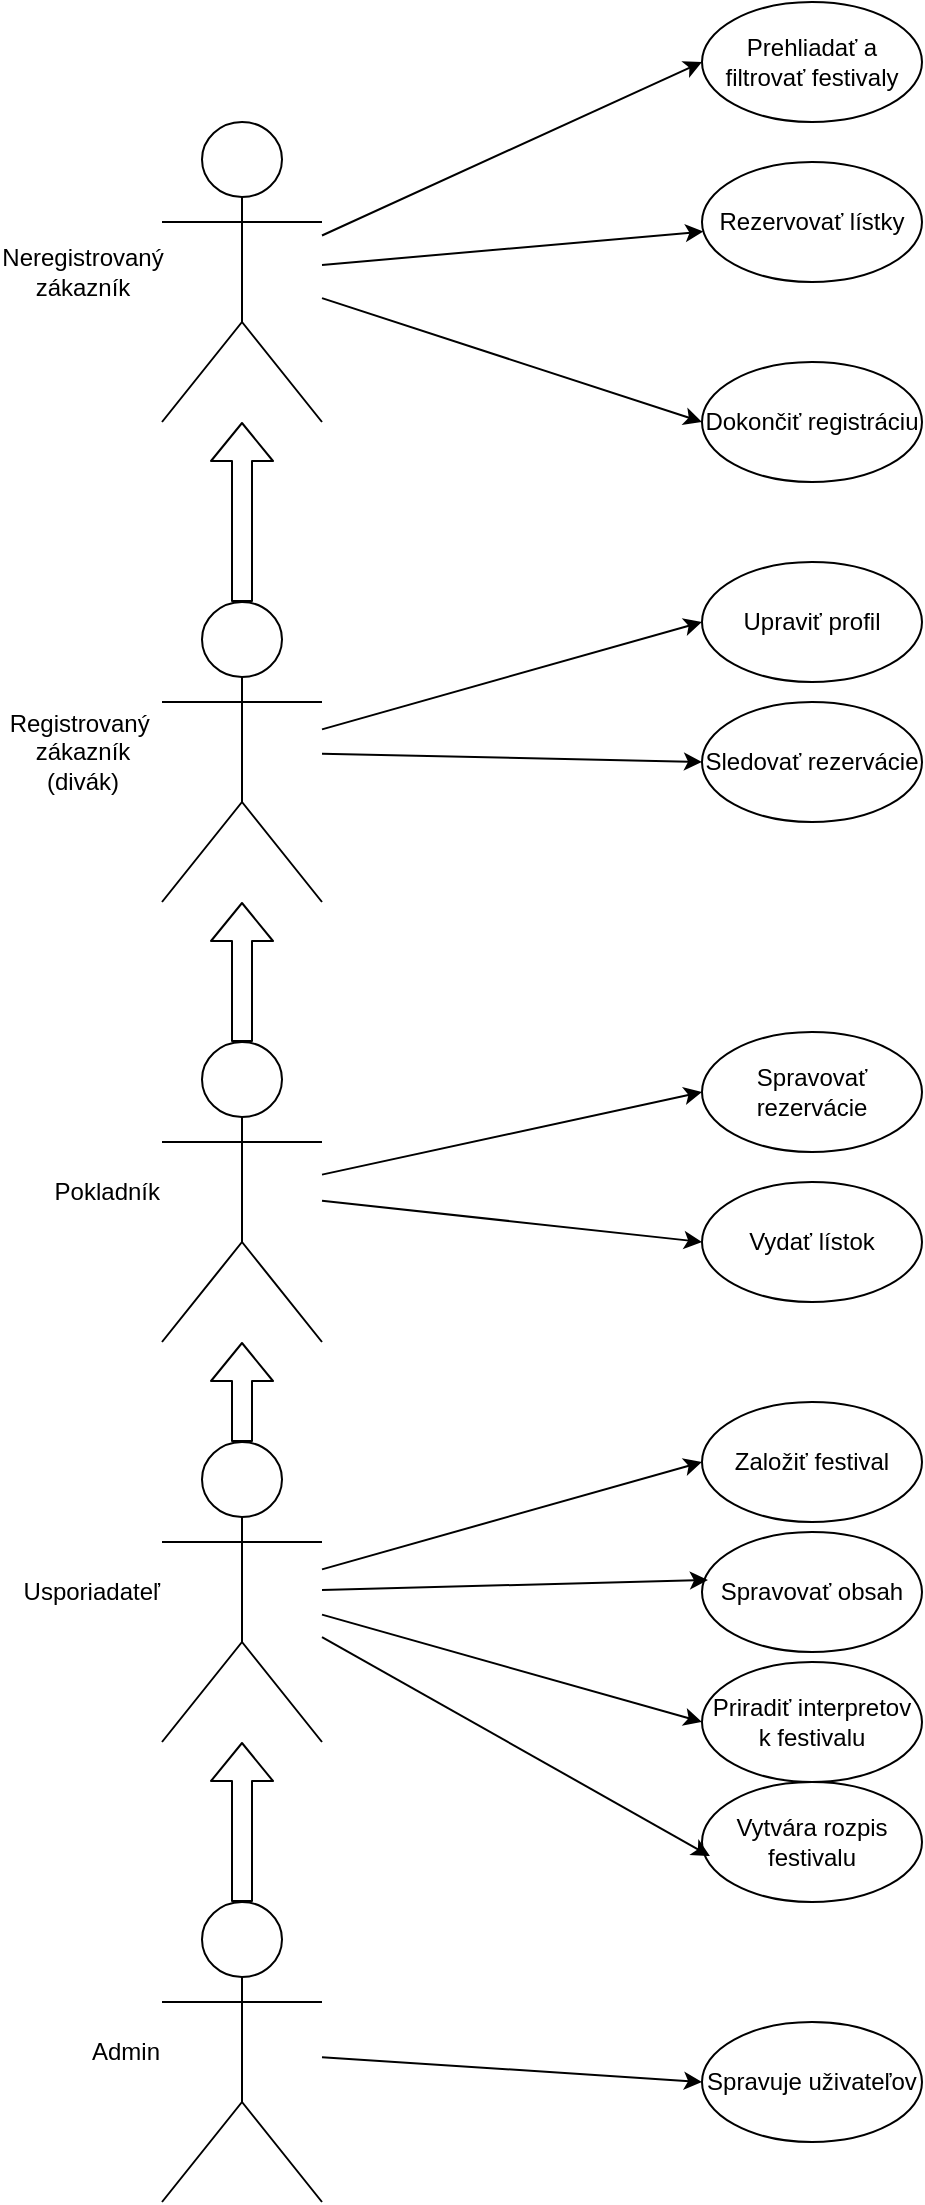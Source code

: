 <mxfile version="13.7.7" type="github">
  <diagram id="TBFkNftx24fe7RJvOcVh" name="Page-1">
    <mxGraphModel dx="2310" dy="829" grid="1" gridSize="10" guides="1" tooltips="1" connect="1" arrows="1" fold="1" page="1" pageScale="1" pageWidth="827" pageHeight="1169" math="0" shadow="0">
      <root>
        <mxCell id="0" />
        <mxCell id="1" parent="0" />
        <mxCell id="Lyld_AOpsj0X_feWxoig-1" value="Admin" style="shape=umlActor;verticalLabelPosition=middle;verticalAlign=middle;html=1;outlineConnect=0;labelPosition=left;align=right;" vertex="1" parent="1">
          <mxGeometry x="80" y="960" width="80" height="150" as="geometry" />
        </mxCell>
        <mxCell id="Lyld_AOpsj0X_feWxoig-2" value="Usporiadateľ" style="shape=umlActor;verticalLabelPosition=middle;verticalAlign=middle;html=1;outlineConnect=0;labelPosition=left;align=right;" vertex="1" parent="1">
          <mxGeometry x="80" y="730" width="80" height="150" as="geometry" />
        </mxCell>
        <mxCell id="Lyld_AOpsj0X_feWxoig-3" value="Pokladník" style="shape=umlActor;verticalLabelPosition=middle;verticalAlign=middle;html=1;outlineConnect=0;labelPosition=left;align=right;" vertex="1" parent="1">
          <mxGeometry x="80" y="530" width="80" height="150" as="geometry" />
        </mxCell>
        <mxCell id="Lyld_AOpsj0X_feWxoig-4" value="&lt;div&gt;&lt;span&gt;Registrovaný&amp;nbsp;&lt;/span&gt;&lt;/div&gt;zákazník&lt;br&gt;(divák)" style="shape=umlActor;verticalLabelPosition=middle;verticalAlign=middle;html=1;outlineConnect=0;labelPosition=left;align=center;" vertex="1" parent="1">
          <mxGeometry x="80" y="310" width="80" height="150" as="geometry" />
        </mxCell>
        <mxCell id="Lyld_AOpsj0X_feWxoig-5" value="Neregistrovaný &lt;br&gt;zákazník" style="shape=umlActor;verticalLabelPosition=middle;verticalAlign=middle;html=1;outlineConnect=0;labelPosition=left;align=center;" vertex="1" parent="1">
          <mxGeometry x="80" y="70" width="80" height="150" as="geometry" />
        </mxCell>
        <mxCell id="Lyld_AOpsj0X_feWxoig-6" value="Prehliadať a filtrovať festivaly" style="ellipse;whiteSpace=wrap;html=1;" vertex="1" parent="1">
          <mxGeometry x="350" y="10" width="110" height="60" as="geometry" />
        </mxCell>
        <mxCell id="Lyld_AOpsj0X_feWxoig-7" value="" style="endArrow=classic;html=1;entryX=0;entryY=0.5;entryDx=0;entryDy=0;" edge="1" parent="1" source="Lyld_AOpsj0X_feWxoig-5" target="Lyld_AOpsj0X_feWxoig-6">
          <mxGeometry width="50" height="50" relative="1" as="geometry">
            <mxPoint x="120" y="150" as="sourcePoint" />
            <mxPoint x="210" y="100" as="targetPoint" />
          </mxGeometry>
        </mxCell>
        <mxCell id="Lyld_AOpsj0X_feWxoig-9" value="Rezervovať lístky" style="ellipse;whiteSpace=wrap;html=1;" vertex="1" parent="1">
          <mxGeometry x="350" y="90" width="110" height="60" as="geometry" />
        </mxCell>
        <mxCell id="Lyld_AOpsj0X_feWxoig-10" value="Dokončiť registráciu" style="ellipse;whiteSpace=wrap;html=1;" vertex="1" parent="1">
          <mxGeometry x="350" y="190" width="110" height="60" as="geometry" />
        </mxCell>
        <mxCell id="Lyld_AOpsj0X_feWxoig-11" value="" style="endArrow=classic;html=1;" edge="1" parent="1" source="Lyld_AOpsj0X_feWxoig-5">
          <mxGeometry width="50" height="50" relative="1" as="geometry">
            <mxPoint x="390" y="240" as="sourcePoint" />
            <mxPoint x="350" y="220" as="targetPoint" />
          </mxGeometry>
        </mxCell>
        <mxCell id="Lyld_AOpsj0X_feWxoig-13" value="" style="endArrow=classic;html=1;" edge="1" parent="1" source="Lyld_AOpsj0X_feWxoig-5" target="Lyld_AOpsj0X_feWxoig-9">
          <mxGeometry width="50" height="50" relative="1" as="geometry">
            <mxPoint x="160" y="150" as="sourcePoint" />
            <mxPoint x="210" y="100" as="targetPoint" />
          </mxGeometry>
        </mxCell>
        <mxCell id="Lyld_AOpsj0X_feWxoig-15" value="Upraviť profil" style="ellipse;whiteSpace=wrap;html=1;" vertex="1" parent="1">
          <mxGeometry x="350" y="290" width="110" height="60" as="geometry" />
        </mxCell>
        <mxCell id="Lyld_AOpsj0X_feWxoig-16" value="Sledovať rezervácie" style="ellipse;whiteSpace=wrap;html=1;" vertex="1" parent="1">
          <mxGeometry x="350" y="360" width="110" height="60" as="geometry" />
        </mxCell>
        <mxCell id="Lyld_AOpsj0X_feWxoig-19" value="" style="shape=flexArrow;endArrow=classic;html=1;exitX=0.5;exitY=0;exitDx=0;exitDy=0;exitPerimeter=0;" edge="1" parent="1" source="Lyld_AOpsj0X_feWxoig-4" target="Lyld_AOpsj0X_feWxoig-5">
          <mxGeometry width="50" height="50" relative="1" as="geometry">
            <mxPoint x="100" y="300" as="sourcePoint" />
            <mxPoint x="150" y="250" as="targetPoint" />
          </mxGeometry>
        </mxCell>
        <mxCell id="Lyld_AOpsj0X_feWxoig-20" value="" style="endArrow=classic;html=1;entryX=0;entryY=0.5;entryDx=0;entryDy=0;" edge="1" parent="1" source="Lyld_AOpsj0X_feWxoig-4" target="Lyld_AOpsj0X_feWxoig-15">
          <mxGeometry width="50" height="50" relative="1" as="geometry">
            <mxPoint x="180" y="370" as="sourcePoint" />
            <mxPoint x="230" y="320" as="targetPoint" />
          </mxGeometry>
        </mxCell>
        <mxCell id="Lyld_AOpsj0X_feWxoig-21" value="" style="endArrow=classic;html=1;entryX=0;entryY=0.5;entryDx=0;entryDy=0;" edge="1" parent="1" source="Lyld_AOpsj0X_feWxoig-4" target="Lyld_AOpsj0X_feWxoig-16">
          <mxGeometry width="50" height="50" relative="1" as="geometry">
            <mxPoint x="200" y="390" as="sourcePoint" />
            <mxPoint x="390" y="336.304" as="targetPoint" />
          </mxGeometry>
        </mxCell>
        <mxCell id="Lyld_AOpsj0X_feWxoig-22" value="Spravovať rezervácie" style="ellipse;whiteSpace=wrap;html=1;" vertex="1" parent="1">
          <mxGeometry x="350" y="525" width="110" height="60" as="geometry" />
        </mxCell>
        <mxCell id="Lyld_AOpsj0X_feWxoig-23" value="Vydať lístok" style="ellipse;whiteSpace=wrap;html=1;" vertex="1" parent="1">
          <mxGeometry x="350" y="600" width="110" height="60" as="geometry" />
        </mxCell>
        <mxCell id="Lyld_AOpsj0X_feWxoig-24" value="" style="endArrow=classic;html=1;entryX=0;entryY=0.5;entryDx=0;entryDy=0;" edge="1" parent="1" source="Lyld_AOpsj0X_feWxoig-3" target="Lyld_AOpsj0X_feWxoig-22">
          <mxGeometry width="50" height="50" relative="1" as="geometry">
            <mxPoint x="390" y="730" as="sourcePoint" />
            <mxPoint x="440" y="680" as="targetPoint" />
          </mxGeometry>
        </mxCell>
        <mxCell id="Lyld_AOpsj0X_feWxoig-25" value="" style="endArrow=classic;html=1;entryX=0;entryY=0.5;entryDx=0;entryDy=0;" edge="1" parent="1" source="Lyld_AOpsj0X_feWxoig-3" target="Lyld_AOpsj0X_feWxoig-23">
          <mxGeometry width="50" height="50" relative="1" as="geometry">
            <mxPoint x="390" y="730" as="sourcePoint" />
            <mxPoint x="440" y="680" as="targetPoint" />
          </mxGeometry>
        </mxCell>
        <mxCell id="Lyld_AOpsj0X_feWxoig-26" value="" style="shape=flexArrow;endArrow=classic;html=1;" edge="1" parent="1" source="Lyld_AOpsj0X_feWxoig-3" target="Lyld_AOpsj0X_feWxoig-4">
          <mxGeometry width="50" height="50" relative="1" as="geometry">
            <mxPoint x="119.5" y="530" as="sourcePoint" />
            <mxPoint x="119.5" y="440" as="targetPoint" />
          </mxGeometry>
        </mxCell>
        <mxCell id="Lyld_AOpsj0X_feWxoig-27" value="" style="shape=flexArrow;endArrow=classic;html=1;exitX=0.5;exitY=0;exitDx=0;exitDy=0;exitPerimeter=0;" edge="1" parent="1" source="Lyld_AOpsj0X_feWxoig-2" target="Lyld_AOpsj0X_feWxoig-3">
          <mxGeometry width="50" height="50" relative="1" as="geometry">
            <mxPoint x="140" y="710" as="sourcePoint" />
            <mxPoint x="140" y="620" as="targetPoint" />
          </mxGeometry>
        </mxCell>
        <mxCell id="Lyld_AOpsj0X_feWxoig-28" value="" style="shape=flexArrow;endArrow=classic;html=1;exitX=0.5;exitY=0;exitDx=0;exitDy=0;exitPerimeter=0;" edge="1" parent="1" source="Lyld_AOpsj0X_feWxoig-1" target="Lyld_AOpsj0X_feWxoig-2">
          <mxGeometry width="50" height="50" relative="1" as="geometry">
            <mxPoint x="120" y="940" as="sourcePoint" />
            <mxPoint x="120" y="850" as="targetPoint" />
          </mxGeometry>
        </mxCell>
        <mxCell id="Lyld_AOpsj0X_feWxoig-29" value="Založiť festival" style="ellipse;whiteSpace=wrap;html=1;" vertex="1" parent="1">
          <mxGeometry x="350" y="710" width="110" height="60" as="geometry" />
        </mxCell>
        <mxCell id="Lyld_AOpsj0X_feWxoig-30" value="Spravovať obsah" style="ellipse;whiteSpace=wrap;html=1;" vertex="1" parent="1">
          <mxGeometry x="350" y="775" width="110" height="60" as="geometry" />
        </mxCell>
        <mxCell id="Lyld_AOpsj0X_feWxoig-31" value="Spravuje uživateľov" style="ellipse;whiteSpace=wrap;html=1;" vertex="1" parent="1">
          <mxGeometry x="350" y="1020" width="110" height="60" as="geometry" />
        </mxCell>
        <mxCell id="Lyld_AOpsj0X_feWxoig-32" value="Priradiť interpretov k festivalu" style="ellipse;whiteSpace=wrap;html=1;" vertex="1" parent="1">
          <mxGeometry x="350" y="840" width="110" height="60" as="geometry" />
        </mxCell>
        <mxCell id="Lyld_AOpsj0X_feWxoig-33" value="Vytvára rozpis festivalu" style="ellipse;whiteSpace=wrap;html=1;" vertex="1" parent="1">
          <mxGeometry x="350" y="900" width="110" height="60" as="geometry" />
        </mxCell>
        <mxCell id="Lyld_AOpsj0X_feWxoig-34" value="" style="endArrow=classic;html=1;entryX=0;entryY=0.5;entryDx=0;entryDy=0;" edge="1" parent="1" source="Lyld_AOpsj0X_feWxoig-2" target="Lyld_AOpsj0X_feWxoig-29">
          <mxGeometry width="50" height="50" relative="1" as="geometry">
            <mxPoint x="390" y="790" as="sourcePoint" />
            <mxPoint x="440" y="740" as="targetPoint" />
          </mxGeometry>
        </mxCell>
        <mxCell id="Lyld_AOpsj0X_feWxoig-36" value="" style="endArrow=classic;html=1;entryX=0.027;entryY=0.4;entryDx=0;entryDy=0;entryPerimeter=0;" edge="1" parent="1" source="Lyld_AOpsj0X_feWxoig-2" target="Lyld_AOpsj0X_feWxoig-30">
          <mxGeometry width="50" height="50" relative="1" as="geometry">
            <mxPoint x="390" y="790" as="sourcePoint" />
            <mxPoint x="440" y="740" as="targetPoint" />
          </mxGeometry>
        </mxCell>
        <mxCell id="Lyld_AOpsj0X_feWxoig-37" value="" style="endArrow=classic;html=1;entryX=0;entryY=0.5;entryDx=0;entryDy=0;" edge="1" parent="1" source="Lyld_AOpsj0X_feWxoig-2" target="Lyld_AOpsj0X_feWxoig-32">
          <mxGeometry width="50" height="50" relative="1" as="geometry">
            <mxPoint x="390" y="790" as="sourcePoint" />
            <mxPoint x="440" y="740" as="targetPoint" />
          </mxGeometry>
        </mxCell>
        <mxCell id="Lyld_AOpsj0X_feWxoig-38" value="" style="endArrow=classic;html=1;entryX=0.036;entryY=0.617;entryDx=0;entryDy=0;entryPerimeter=0;" edge="1" parent="1" source="Lyld_AOpsj0X_feWxoig-2" target="Lyld_AOpsj0X_feWxoig-33">
          <mxGeometry width="50" height="50" relative="1" as="geometry">
            <mxPoint x="390" y="790" as="sourcePoint" />
            <mxPoint x="440" y="740" as="targetPoint" />
          </mxGeometry>
        </mxCell>
        <mxCell id="Lyld_AOpsj0X_feWxoig-39" value="" style="endArrow=classic;html=1;entryX=0;entryY=0.5;entryDx=0;entryDy=0;" edge="1" parent="1" source="Lyld_AOpsj0X_feWxoig-1" target="Lyld_AOpsj0X_feWxoig-31">
          <mxGeometry width="50" height="50" relative="1" as="geometry">
            <mxPoint x="390" y="790" as="sourcePoint" />
            <mxPoint x="440" y="740" as="targetPoint" />
          </mxGeometry>
        </mxCell>
      </root>
    </mxGraphModel>
  </diagram>
</mxfile>
